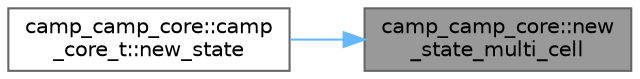digraph "camp_camp_core::new_state_multi_cell"
{
 // LATEX_PDF_SIZE
  bgcolor="transparent";
  edge [fontname=Helvetica,fontsize=10,labelfontname=Helvetica,labelfontsize=10];
  node [fontname=Helvetica,fontsize=10,shape=box,height=0.2,width=0.4];
  rankdir="RL";
  Node1 [label="camp_camp_core::new\l_state_multi_cell",height=0.2,width=0.4,color="gray40", fillcolor="grey60", style="filled", fontcolor="black",tooltip="Get a model state variable based on the this set of model data."];
  Node1 -> Node2 [dir="back",color="steelblue1",style="solid"];
  Node2 [label="camp_camp_core::camp\l_core_t::new_state",height=0.2,width=0.4,color="grey40", fillcolor="white", style="filled",URL="$structcamp__camp__core_1_1camp__core__t.html#a180b5fddfa88e30493f1fdd4090be3de",tooltip=" "];
}
